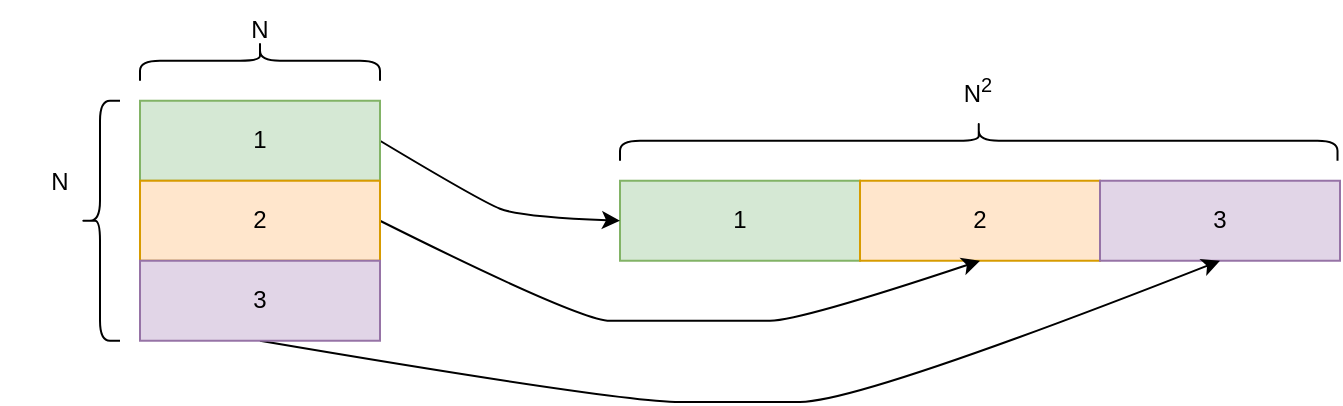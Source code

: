 <mxfile>
    <diagram name="Страница 1" id="A9s5fbUuqBJ7PXDSNoAN">
        <mxGraphModel dx="889" dy="660" grid="1" gridSize="10" guides="1" tooltips="1" connect="1" arrows="1" fold="1" page="1" pageScale="1" pageWidth="827" pageHeight="1169" math="0" shadow="0">
            <root>
                <mxCell id="0"/>
                <mxCell id="1" parent="0"/>
                <mxCell id="c6pZ5X5eqGF3LJ-Cpz2m-10" value="1" style="rounded=0;whiteSpace=wrap;html=1;fillColor=#d5e8d4;strokeColor=#82b366;" parent="1" vertex="1">
                    <mxGeometry x="320" y="99.37" width="120" height="40" as="geometry"/>
                </mxCell>
                <mxCell id="c6pZ5X5eqGF3LJ-Cpz2m-11" value="2" style="rounded=0;whiteSpace=wrap;html=1;fillColor=#ffe6cc;strokeColor=#d79b00;" parent="1" vertex="1">
                    <mxGeometry x="440" y="99.37" width="120" height="40" as="geometry"/>
                </mxCell>
                <mxCell id="c6pZ5X5eqGF3LJ-Cpz2m-12" value="3" style="rounded=0;whiteSpace=wrap;html=1;fillColor=#e1d5e7;strokeColor=#9673a6;" parent="1" vertex="1">
                    <mxGeometry x="560" y="99.37" width="120" height="40" as="geometry"/>
                </mxCell>
                <mxCell id="c6pZ5X5eqGF3LJ-Cpz2m-14" value="" style="curved=1;endArrow=classic;html=1;rounded=0;entryX=0;entryY=0.5;entryDx=0;entryDy=0;" parent="1" target="c6pZ5X5eqGF3LJ-Cpz2m-10" edge="1">
                    <mxGeometry width="50" height="50" relative="1" as="geometry">
                        <mxPoint x="200" y="79.37" as="sourcePoint"/>
                        <mxPoint x="380" y="89.37" as="targetPoint"/>
                        <Array as="points">
                            <mxPoint x="250" y="109.37"/>
                            <mxPoint x="270" y="117.37"/>
                        </Array>
                    </mxGeometry>
                </mxCell>
                <mxCell id="c6pZ5X5eqGF3LJ-Cpz2m-15" value="" style="curved=1;endArrow=classic;html=1;rounded=0;entryX=0.5;entryY=1;entryDx=0;entryDy=0;" parent="1" target="c6pZ5X5eqGF3LJ-Cpz2m-11" edge="1">
                    <mxGeometry width="50" height="50" relative="1" as="geometry">
                        <mxPoint x="200" y="119.37" as="sourcePoint"/>
                        <mxPoint x="490" y="149.37" as="targetPoint"/>
                        <Array as="points">
                            <mxPoint x="300" y="169.37"/>
                            <mxPoint x="330" y="169.37"/>
                            <mxPoint x="380" y="169.37"/>
                            <mxPoint x="410" y="169.37"/>
                        </Array>
                    </mxGeometry>
                </mxCell>
                <mxCell id="c6pZ5X5eqGF3LJ-Cpz2m-16" value="" style="curved=1;endArrow=classic;html=1;rounded=0;exitX=0.5;exitY=1;exitDx=0;exitDy=0;entryX=0.5;entryY=1;entryDx=0;entryDy=0;" parent="1" source="c6pZ5X5eqGF3LJ-Cpz2m-19" target="c6pZ5X5eqGF3LJ-Cpz2m-12" edge="1">
                    <mxGeometry width="50" height="50" relative="1" as="geometry">
                        <mxPoint x="140" y="189.37" as="sourcePoint"/>
                        <mxPoint x="630" y="159.37" as="targetPoint"/>
                        <Array as="points">
                            <mxPoint x="320" y="210"/>
                            <mxPoint x="380" y="210"/>
                            <mxPoint x="440" y="210"/>
                        </Array>
                    </mxGeometry>
                </mxCell>
                <mxCell id="c6pZ5X5eqGF3LJ-Cpz2m-17" value="1" style="rounded=0;whiteSpace=wrap;html=1;fillColor=#d5e8d4;strokeColor=#82b366;" parent="1" vertex="1">
                    <mxGeometry x="80" y="59.37" width="120" height="40" as="geometry"/>
                </mxCell>
                <mxCell id="c6pZ5X5eqGF3LJ-Cpz2m-18" value="2" style="rounded=0;whiteSpace=wrap;html=1;fillColor=#ffe6cc;strokeColor=#d79b00;" parent="1" vertex="1">
                    <mxGeometry x="80" y="99.37" width="120" height="40" as="geometry"/>
                </mxCell>
                <mxCell id="c6pZ5X5eqGF3LJ-Cpz2m-19" value="3" style="rounded=0;whiteSpace=wrap;html=1;fillColor=#e1d5e7;strokeColor=#9673a6;" parent="1" vertex="1">
                    <mxGeometry x="80" y="139.37" width="120" height="40" as="geometry"/>
                </mxCell>
                <mxCell id="c6pZ5X5eqGF3LJ-Cpz2m-20" value="" style="shape=curlyBracket;whiteSpace=wrap;html=1;rounded=1;labelPosition=left;verticalLabelPosition=middle;align=right;verticalAlign=middle;" parent="1" vertex="1">
                    <mxGeometry x="50" y="59.37" width="20" height="120" as="geometry"/>
                </mxCell>
                <mxCell id="c6pZ5X5eqGF3LJ-Cpz2m-21" value="" style="shape=curlyBracket;whiteSpace=wrap;html=1;rounded=1;labelPosition=left;verticalLabelPosition=middle;align=right;verticalAlign=middle;rotation=90;" parent="1" vertex="1">
                    <mxGeometry x="130" y="-20.63" width="20" height="120" as="geometry"/>
                </mxCell>
                <mxCell id="c6pZ5X5eqGF3LJ-Cpz2m-22" value="N" style="text;html=1;strokeColor=none;fillColor=none;align=center;verticalAlign=middle;whiteSpace=wrap;rounded=0;" parent="1" vertex="1">
                    <mxGeometry x="110" y="9.37" width="60" height="30" as="geometry"/>
                </mxCell>
                <mxCell id="c6pZ5X5eqGF3LJ-Cpz2m-23" value="N" style="text;html=1;strokeColor=none;fillColor=none;align=center;verticalAlign=middle;whiteSpace=wrap;rounded=0;" parent="1" vertex="1">
                    <mxGeometry x="10" y="85" width="60" height="30" as="geometry"/>
                </mxCell>
                <mxCell id="c6pZ5X5eqGF3LJ-Cpz2m-25" value="" style="shape=curlyBracket;whiteSpace=wrap;html=1;rounded=1;labelPosition=left;verticalLabelPosition=middle;align=right;verticalAlign=middle;rotation=90;" parent="1" vertex="1">
                    <mxGeometry x="489.38" y="-100" width="20" height="358.75" as="geometry"/>
                </mxCell>
                <mxCell id="c6pZ5X5eqGF3LJ-Cpz2m-26" value="N&lt;sup&gt;2&lt;/sup&gt;" style="text;html=1;strokeColor=none;fillColor=none;align=center;verticalAlign=middle;whiteSpace=wrap;rounded=0;" parent="1" vertex="1">
                    <mxGeometry x="469.38" y="39.37" width="60" height="30" as="geometry"/>
                </mxCell>
            </root>
        </mxGraphModel>
    </diagram>
</mxfile>